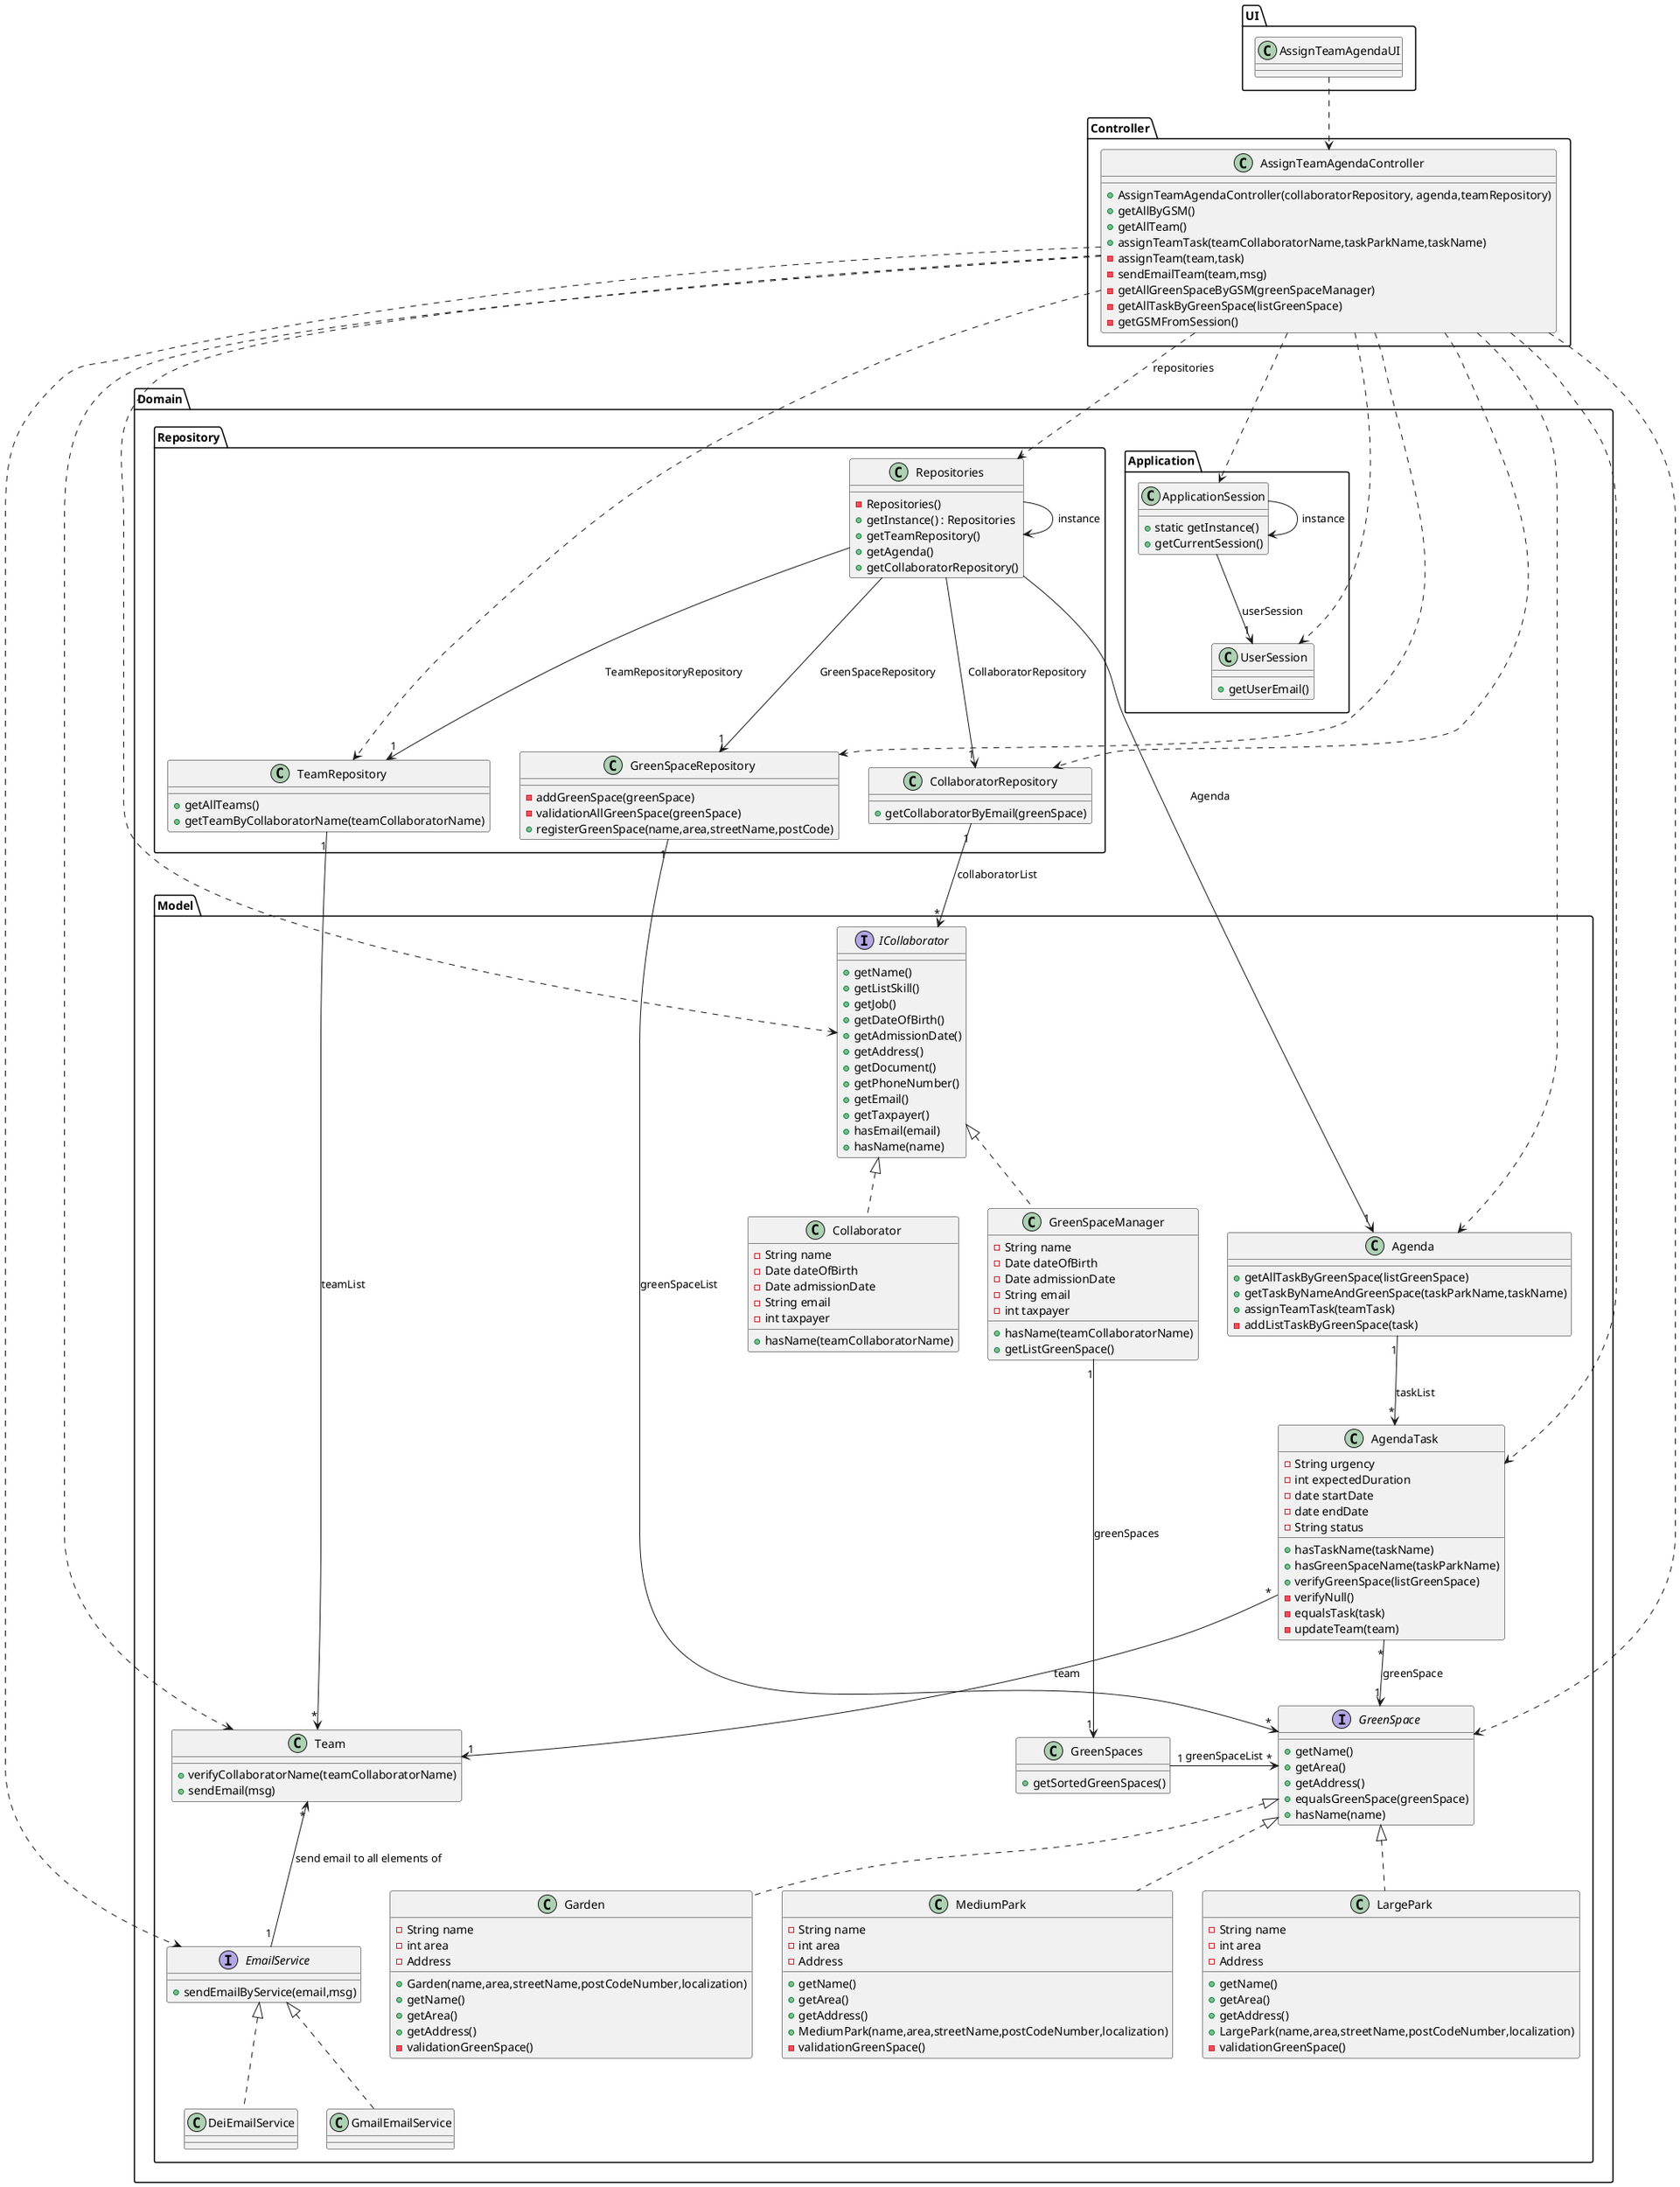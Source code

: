 @startuml
'skinparam monochrome true
skinparam packageStyle rectangle
skinparam shadowing false
skinparam linetype orto

skinparam classAttributeIconSize "1"

'left to right direction
package "UI" <<Folder>> {
    class AssignTeamAgendaUI {
    }
}

package "Controller" <<Folder>> {
    class AssignTeamAgendaController {
        + AssignTeamAgendaController(collaboratorRepository, agenda,teamRepository)
        + getAllByGSM()
        + getAllTeam()
        + assignTeamTask(teamCollaboratorName,taskParkName,taskName)
        - assignTeam(team,task)
        - sendEmailTeam(team,msg)
        - getAllGreenSpaceByGSM(greenSpaceManager)
        - getAllTaskByGreenSpace(listGreenSpace)
        - getGSMFromSession()
    }
}
package "UI" <<Folder>> {
    class AssignTeamAgendaUI {
    }
}



'left to right direction
package "Domain" <<Folder>> {

    package "Domain.Application" <<Folder>> {

        class ApplicationSession
        {
            + static getInstance()
            + getCurrentSession()
        }

        class UserSession
        {
            + getUserEmail()
        }
    }

    package "Domain.Model" <<Folder>> {

        interface EmailService{
           + sendEmailByService(email,msg)
        }

        class DeiEmailService implements EmailService{

        }

        class GmailEmailService implements EmailService{

        }

        class Team{
            + verifyCollaboratorName(teamCollaboratorName)
            + sendEmail(msg)
        }

        interface ICollaborator{
            + getName()
            + getListSkill()
            + getJob()
            + getDateOfBirth()
            + getAdmissionDate()
            + getAddress()
            + getDocument()
            + getPhoneNumber()
            + getEmail()
            + getTaxpayer()
            + hasEmail(email)
            + hasName(name)

        }

        class Collaborator implements ICollaborator{
            - String name
            - Date dateOfBirth
            - Date admissionDate
            - String email
            - int taxpayer
            + hasName(teamCollaboratorName)
        }

        class GreenSpaceManager implements ICollaborator{
            - String name
            - Date dateOfBirth
            - Date admissionDate
            - String email
            - int taxpayer
            + hasName(teamCollaboratorName)
            + getListGreenSpace()
        }

        interface GreenSpace {

            + getName()
            + getArea()
            + getAddress()
            + equalsGreenSpace(greenSpace)
            + hasName(name)
        }

        class Garden implements GreenSpace{
            - String name
            - int area
            - Address

            + Garden(name,area,streetName,postCodeNumber,localization)
            + getName()
            + getArea()
            + getAddress()
            - validationGreenSpace()
        }

        class MediumPark implements GreenSpace{
            - String name
            - int area
            - Address

            + getName()
            + getArea()
            + getAddress()
            + MediumPark(name,area,streetName,postCodeNumber,localization)
            - validationGreenSpace()
        }

        class LargePark implements GreenSpace{
            - String name
            - int area
            - Address

            + getName()
            + getArea()
            + getAddress()
            + LargePark(name,area,streetName,postCodeNumber,localization)
            - validationGreenSpace()

        }

        class GreenSpaces{
            + getSortedGreenSpaces()
        }

        class Agenda{

            + getAllTaskByGreenSpace(listGreenSpace)
            + getTaskByNameAndGreenSpace(taskParkName,taskName)
            + assignTeamTask(teamTask)
            - addListTaskByGreenSpace(task)
        }


        class AgendaTask {

            - String urgency
            - int expectedDuration
            - date startDate
            - date endDate
            - String status

            + hasTaskName(taskName)
            + hasGreenSpaceName(taskParkName)
            + verifyGreenSpace(listGreenSpace)
            - verifyNull()
            - equalsTask(task)
            - updateTeam(team)

        }

    }

    package "Domain.Repository" <<Folder>> {

        class Repositories {

            - Repositories()
            + getInstance() : Repositories
            + getTeamRepository()
            + getAgenda()
            + getCollaboratorRepository()
        }

        class CollaboratorRepository {
            + getCollaboratorByEmail(greenSpace)
        }

        class GreenSpaceRepository {
            - addGreenSpace(greenSpace)
            - validationAllGreenSpace(greenSpace)
            + registerGreenSpace(name,area,streetName,postCode)
        }

        class TeamRepository{
            + getAllTeams()
            + getTeamByCollaboratorName(teamCollaboratorName)
        }
    }
}

'-------------------Instance-------------------
Repositories -> Repositories : instance
ApplicationSession -> ApplicationSession : instance

'-------------------UI-------------------
AssignTeamAgendaUI ..> AssignTeamAgendaController

'-------------------Controller-------------------
AssignTeamAgendaController ..> Repositories : repositories
AssignTeamAgendaController ..> ApplicationSession
AssignTeamAgendaController ...> UserSession
AssignTeamAgendaController ...> GreenSpaceRepository

AssignTeamAgendaController ...> ICollaborator
AssignTeamAgendaController ...> Agenda
AssignTeamAgendaController ...> CollaboratorRepository
AssignTeamAgendaController ...> TeamRepository
AssignTeamAgendaController ...> GreenSpace
AssignTeamAgendaController ...> AgendaTask
AssignTeamAgendaController ...> EmailService

AssignTeamAgendaController ...> Team


'-------------------ApplicationSession-------------------
ApplicationSession --> "1" UserSession : userSession

'-------------------Repositories-------------------
Repositories ---> "1" TeamRepository : TeamRepositoryRepository
Repositories ---> "1" CollaboratorRepository : CollaboratorRepository
Repositories ---> "1" Agenda : Agenda
Repositories ---> "1" GreenSpaceRepository :GreenSpaceRepository
GreenSpaceManager "1" ---> "1" GreenSpaces : greenSpaces


'-------------------CollaboratorRepository-------------------
CollaboratorRepository "1"  --> "*" ICollaborator : collaboratorList

'-------------------GreenSpaceRepository-------------------
GreenSpaceRepository "1" --> "*" GreenSpace : greenSpaceList

'-------------------GreenSpaceRepository-------------------
TeamRepository "1" --> "*" Team : teamList

'-------------------GreenSpace-------------------
GreenSpaces "1" -> "*" GreenSpace : greenSpaceList

Agenda "1" --> "*" AgendaTask : taskList
AgendaTask "*" --> "1" GreenSpace : greenSpace
AgendaTask "*" --> "1" Team  : team

Team "*" <-- "1" EmailService : send email to all elements of
@enduml